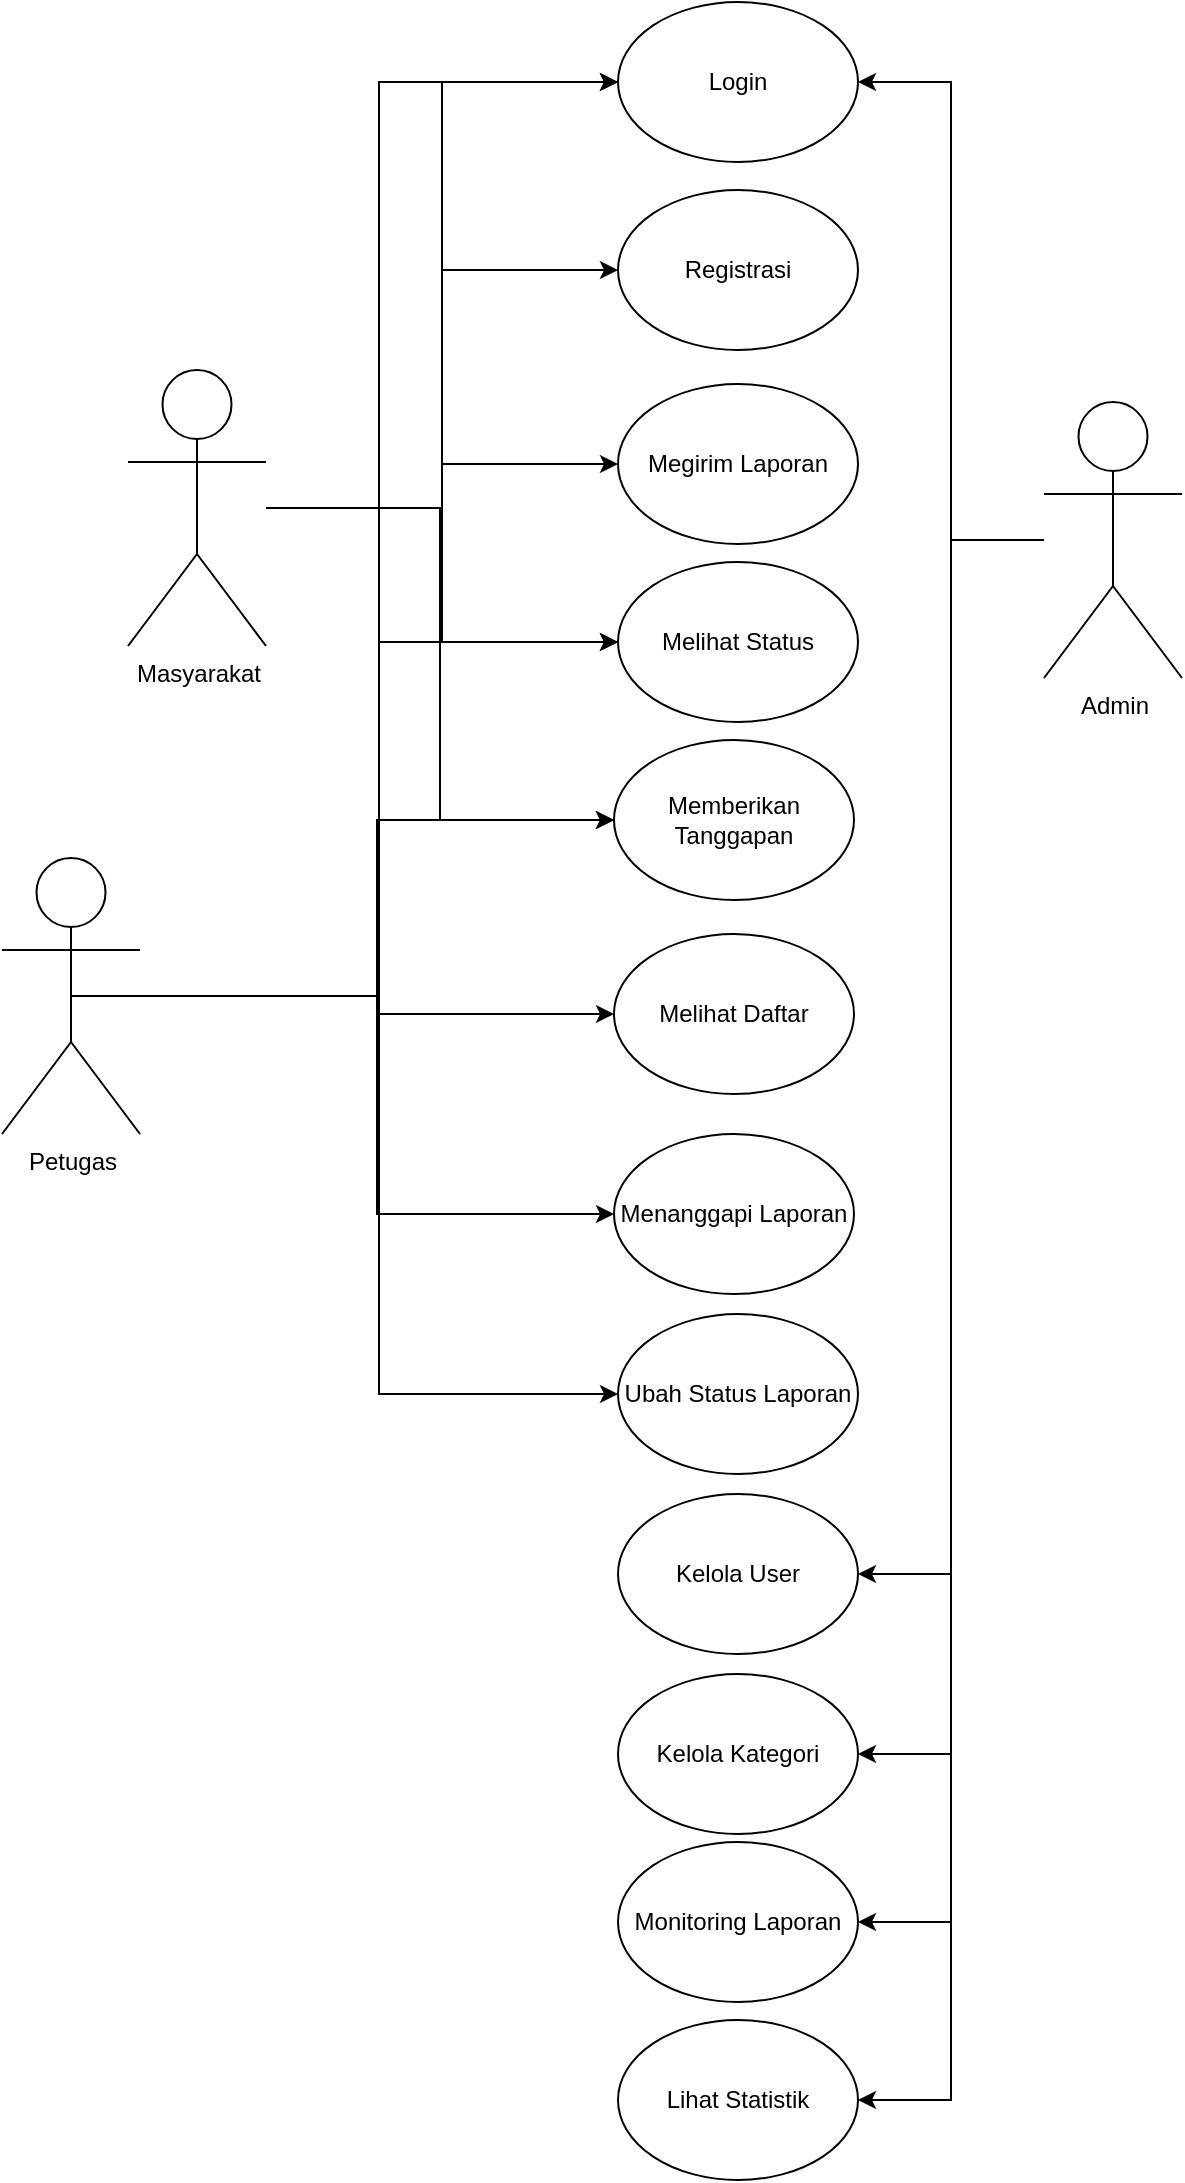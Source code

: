 <mxfile version="28.0.9">
  <diagram name="Halaman-1" id="potUNZumnhnGZ5zW1RVp">
    <mxGraphModel dx="1572" dy="994" grid="0" gridSize="10" guides="1" tooltips="1" connect="1" arrows="1" fold="1" page="0" pageScale="1" pageWidth="827" pageHeight="1169" background="#ffffff" math="0" shadow="0">
      <root>
        <mxCell id="0" />
        <mxCell id="1" parent="0" />
        <mxCell id="iOWa4eBW7pKkqYx2O3hd-1" style="edgeStyle=orthogonalEdgeStyle;rounded=0;orthogonalLoop=1;jettySize=auto;html=1;entryX=0;entryY=0.5;entryDx=0;entryDy=0;" edge="1" parent="1" source="TfFSCGZfl2gMnk0QdIq5-11" target="TfFSCGZfl2gMnk0QdIq5-21">
          <mxGeometry relative="1" as="geometry" />
        </mxCell>
        <mxCell id="iOWa4eBW7pKkqYx2O3hd-6" style="edgeStyle=orthogonalEdgeStyle;rounded=0;orthogonalLoop=1;jettySize=auto;html=1;entryX=0;entryY=0.5;entryDx=0;entryDy=0;" edge="1" parent="1" source="TfFSCGZfl2gMnk0QdIq5-11" target="TfFSCGZfl2gMnk0QdIq5-22">
          <mxGeometry relative="1" as="geometry" />
        </mxCell>
        <mxCell id="iOWa4eBW7pKkqYx2O3hd-7" style="edgeStyle=orthogonalEdgeStyle;rounded=0;orthogonalLoop=1;jettySize=auto;html=1;" edge="1" parent="1" source="TfFSCGZfl2gMnk0QdIq5-11" target="TfFSCGZfl2gMnk0QdIq5-14">
          <mxGeometry relative="1" as="geometry" />
        </mxCell>
        <mxCell id="iOWa4eBW7pKkqYx2O3hd-8" style="edgeStyle=orthogonalEdgeStyle;rounded=0;orthogonalLoop=1;jettySize=auto;html=1;" edge="1" parent="1" source="TfFSCGZfl2gMnk0QdIq5-11" target="TfFSCGZfl2gMnk0QdIq5-15">
          <mxGeometry relative="1" as="geometry" />
        </mxCell>
        <mxCell id="iOWa4eBW7pKkqYx2O3hd-10" style="edgeStyle=orthogonalEdgeStyle;rounded=0;orthogonalLoop=1;jettySize=auto;html=1;entryX=0;entryY=0.5;entryDx=0;entryDy=0;" edge="1" parent="1" source="TfFSCGZfl2gMnk0QdIq5-11" target="TfFSCGZfl2gMnk0QdIq5-17">
          <mxGeometry relative="1" as="geometry" />
        </mxCell>
        <mxCell id="TfFSCGZfl2gMnk0QdIq5-11" value="Masyarakat" style="shape=umlActor;verticalLabelPosition=bottom;verticalAlign=top;html=1;outlineConnect=0;" parent="1" vertex="1">
          <mxGeometry x="93" y="452" width="69" height="138" as="geometry" />
        </mxCell>
        <mxCell id="TfFSCGZfl2gMnk0QdIq5-14" value="Megirim Laporan" style="ellipse;whiteSpace=wrap;html=1;" parent="1" vertex="1">
          <mxGeometry x="338" y="459" width="120" height="80" as="geometry" />
        </mxCell>
        <mxCell id="TfFSCGZfl2gMnk0QdIq5-15" value="Melihat Status" style="ellipse;whiteSpace=wrap;html=1;" parent="1" vertex="1">
          <mxGeometry x="338" y="548" width="120" height="80" as="geometry" />
        </mxCell>
        <mxCell id="TfFSCGZfl2gMnk0QdIq5-17" value="Memberikan Tanggapan" style="ellipse;whiteSpace=wrap;html=1;" parent="1" vertex="1">
          <mxGeometry x="336" y="637" width="120" height="80" as="geometry" />
        </mxCell>
        <mxCell id="iOWa4eBW7pKkqYx2O3hd-3" style="edgeStyle=orthogonalEdgeStyle;rounded=0;orthogonalLoop=1;jettySize=auto;html=1;entryX=0;entryY=0.5;entryDx=0;entryDy=0;" edge="1" parent="1" source="TfFSCGZfl2gMnk0QdIq5-19" target="TfFSCGZfl2gMnk0QdIq5-21">
          <mxGeometry relative="1" as="geometry" />
        </mxCell>
        <mxCell id="iOWa4eBW7pKkqYx2O3hd-11" style="edgeStyle=orthogonalEdgeStyle;rounded=0;orthogonalLoop=1;jettySize=auto;html=1;exitX=0.5;exitY=0.5;exitDx=0;exitDy=0;exitPerimeter=0;entryX=0;entryY=0.5;entryDx=0;entryDy=0;" edge="1" parent="1" source="TfFSCGZfl2gMnk0QdIq5-19" target="TfFSCGZfl2gMnk0QdIq5-25">
          <mxGeometry relative="1" as="geometry" />
        </mxCell>
        <mxCell id="iOWa4eBW7pKkqYx2O3hd-12" style="edgeStyle=orthogonalEdgeStyle;rounded=0;orthogonalLoop=1;jettySize=auto;html=1;entryX=0;entryY=0.5;entryDx=0;entryDy=0;" edge="1" parent="1" source="TfFSCGZfl2gMnk0QdIq5-19" target="TfFSCGZfl2gMnk0QdIq5-15">
          <mxGeometry relative="1" as="geometry" />
        </mxCell>
        <mxCell id="iOWa4eBW7pKkqYx2O3hd-13" style="edgeStyle=orthogonalEdgeStyle;rounded=0;orthogonalLoop=1;jettySize=auto;html=1;exitX=0.5;exitY=0.5;exitDx=0;exitDy=0;exitPerimeter=0;entryX=0;entryY=0.5;entryDx=0;entryDy=0;" edge="1" parent="1" source="TfFSCGZfl2gMnk0QdIq5-19" target="TfFSCGZfl2gMnk0QdIq5-17">
          <mxGeometry relative="1" as="geometry" />
        </mxCell>
        <mxCell id="iOWa4eBW7pKkqYx2O3hd-14" style="edgeStyle=orthogonalEdgeStyle;rounded=0;orthogonalLoop=1;jettySize=auto;html=1;" edge="1" parent="1" source="TfFSCGZfl2gMnk0QdIq5-19" target="TfFSCGZfl2gMnk0QdIq5-24">
          <mxGeometry relative="1" as="geometry" />
        </mxCell>
        <mxCell id="iOWa4eBW7pKkqYx2O3hd-15" style="edgeStyle=orthogonalEdgeStyle;rounded=0;orthogonalLoop=1;jettySize=auto;html=1;entryX=0;entryY=0.5;entryDx=0;entryDy=0;" edge="1" parent="1" source="TfFSCGZfl2gMnk0QdIq5-19" target="TfFSCGZfl2gMnk0QdIq5-23">
          <mxGeometry relative="1" as="geometry" />
        </mxCell>
        <mxCell id="TfFSCGZfl2gMnk0QdIq5-19" value="Petugas" style="shape=umlActor;verticalLabelPosition=bottom;verticalAlign=top;html=1;outlineConnect=0;" parent="1" vertex="1">
          <mxGeometry x="30" y="696" width="69" height="138" as="geometry" />
        </mxCell>
        <mxCell id="iOWa4eBW7pKkqYx2O3hd-2" style="edgeStyle=orthogonalEdgeStyle;rounded=0;orthogonalLoop=1;jettySize=auto;html=1;entryX=1;entryY=0.5;entryDx=0;entryDy=0;" edge="1" parent="1" source="TfFSCGZfl2gMnk0QdIq5-20" target="TfFSCGZfl2gMnk0QdIq5-21">
          <mxGeometry relative="1" as="geometry" />
        </mxCell>
        <mxCell id="iOWa4eBW7pKkqYx2O3hd-16" style="edgeStyle=orthogonalEdgeStyle;rounded=0;orthogonalLoop=1;jettySize=auto;html=1;entryX=1;entryY=0.5;entryDx=0;entryDy=0;" edge="1" parent="1" source="TfFSCGZfl2gMnk0QdIq5-20" target="TfFSCGZfl2gMnk0QdIq5-26">
          <mxGeometry relative="1" as="geometry" />
        </mxCell>
        <mxCell id="iOWa4eBW7pKkqYx2O3hd-17" style="edgeStyle=orthogonalEdgeStyle;rounded=0;orthogonalLoop=1;jettySize=auto;html=1;entryX=1;entryY=0.5;entryDx=0;entryDy=0;" edge="1" parent="1" source="TfFSCGZfl2gMnk0QdIq5-20" target="TfFSCGZfl2gMnk0QdIq5-27">
          <mxGeometry relative="1" as="geometry" />
        </mxCell>
        <mxCell id="iOWa4eBW7pKkqYx2O3hd-18" style="edgeStyle=orthogonalEdgeStyle;rounded=0;orthogonalLoop=1;jettySize=auto;html=1;entryX=1;entryY=0.5;entryDx=0;entryDy=0;" edge="1" parent="1" source="TfFSCGZfl2gMnk0QdIq5-20" target="TfFSCGZfl2gMnk0QdIq5-28">
          <mxGeometry relative="1" as="geometry" />
        </mxCell>
        <mxCell id="iOWa4eBW7pKkqYx2O3hd-19" style="edgeStyle=orthogonalEdgeStyle;rounded=0;orthogonalLoop=1;jettySize=auto;html=1;entryX=1;entryY=0.5;entryDx=0;entryDy=0;" edge="1" parent="1" source="TfFSCGZfl2gMnk0QdIq5-20" target="TfFSCGZfl2gMnk0QdIq5-29">
          <mxGeometry relative="1" as="geometry" />
        </mxCell>
        <mxCell id="TfFSCGZfl2gMnk0QdIq5-20" value="Admin" style="shape=umlActor;verticalLabelPosition=bottom;verticalAlign=top;html=1;outlineConnect=0;" parent="1" vertex="1">
          <mxGeometry x="551" y="468" width="69" height="138" as="geometry" />
        </mxCell>
        <mxCell id="TfFSCGZfl2gMnk0QdIq5-21" value="Login" style="ellipse;whiteSpace=wrap;html=1;" parent="1" vertex="1">
          <mxGeometry x="338" y="268" width="120" height="80" as="geometry" />
        </mxCell>
        <mxCell id="TfFSCGZfl2gMnk0QdIq5-22" value="Registrasi" style="ellipse;whiteSpace=wrap;html=1;" parent="1" vertex="1">
          <mxGeometry x="338" y="362" width="120" height="80" as="geometry" />
        </mxCell>
        <mxCell id="TfFSCGZfl2gMnk0QdIq5-23" value="Menanggapi Laporan" style="ellipse;whiteSpace=wrap;html=1;" parent="1" vertex="1">
          <mxGeometry x="336" y="834" width="120" height="80" as="geometry" />
        </mxCell>
        <mxCell id="TfFSCGZfl2gMnk0QdIq5-24" value="Melihat Daftar" style="ellipse;whiteSpace=wrap;html=1;" parent="1" vertex="1">
          <mxGeometry x="336" y="734" width="120" height="80" as="geometry" />
        </mxCell>
        <mxCell id="TfFSCGZfl2gMnk0QdIq5-25" value="Ubah Status Laporan" style="ellipse;whiteSpace=wrap;html=1;" parent="1" vertex="1">
          <mxGeometry x="338" y="924" width="120" height="80" as="geometry" />
        </mxCell>
        <mxCell id="TfFSCGZfl2gMnk0QdIq5-26" value="Kelola User" style="ellipse;whiteSpace=wrap;html=1;" parent="1" vertex="1">
          <mxGeometry x="338" y="1014" width="120" height="80" as="geometry" />
        </mxCell>
        <mxCell id="TfFSCGZfl2gMnk0QdIq5-27" value="Kelola Kategori" style="ellipse;whiteSpace=wrap;html=1;" parent="1" vertex="1">
          <mxGeometry x="338" y="1104" width="120" height="80" as="geometry" />
        </mxCell>
        <mxCell id="TfFSCGZfl2gMnk0QdIq5-28" value="Monitoring Laporan" style="ellipse;whiteSpace=wrap;html=1;" parent="1" vertex="1">
          <mxGeometry x="338" y="1188" width="120" height="80" as="geometry" />
        </mxCell>
        <mxCell id="TfFSCGZfl2gMnk0QdIq5-29" value="Lihat Statistik" style="ellipse;whiteSpace=wrap;html=1;" parent="1" vertex="1">
          <mxGeometry x="338" y="1277" width="120" height="80" as="geometry" />
        </mxCell>
      </root>
    </mxGraphModel>
  </diagram>
</mxfile>
